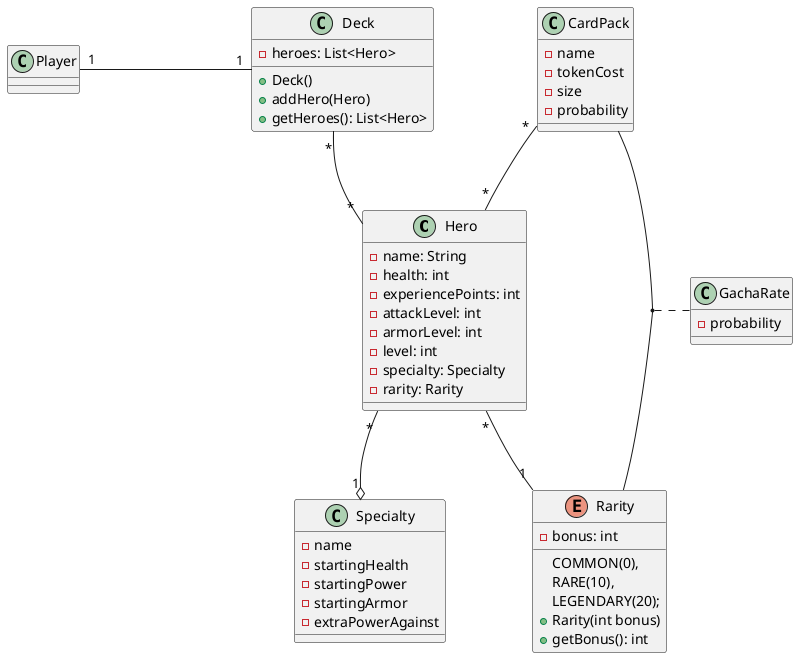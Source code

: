 @startuml
class Hero {
        - name: String
        - health: int
        - experiencePoints: int
        - attackLevel: int
        - armorLevel: int
        - level: int
        - specialty: Specialty
        - rarity: Rarity
    }

class Specialty {
    - name
    - startingHealth
    - startingPower
    - startingArmor
    - extraPowerAgainst
}
class CardPack{
    - name
    - tokenCost
    - size
    - probability
}
class GachaRate {
      - probability
}
enum Rarity {
    COMMON(0),
    RARE(10),
    LEGENDARY(20);

    - bonus: int

    + Rarity(int bonus)
    + getBonus(): int
}
class Deck {
    - heroes: List<Hero>

    + Deck()
    + addHero(Hero)
    + getHeroes(): List<Hero>
}
class Player {

}
Player "1"- "1" Deck:\t\t\t\t\t
Hero "*"-"1" Rarity:\t\t\t\t
Hero "*" --o "1" Specialty:\t\t\t\t
Deck "*" --"*" Hero :"\t\t\t\t\t"
CardPack "*" --"*" Hero :"\t\t\t\t"
(CardPack,Rarity) .. GachaRate
@enduml